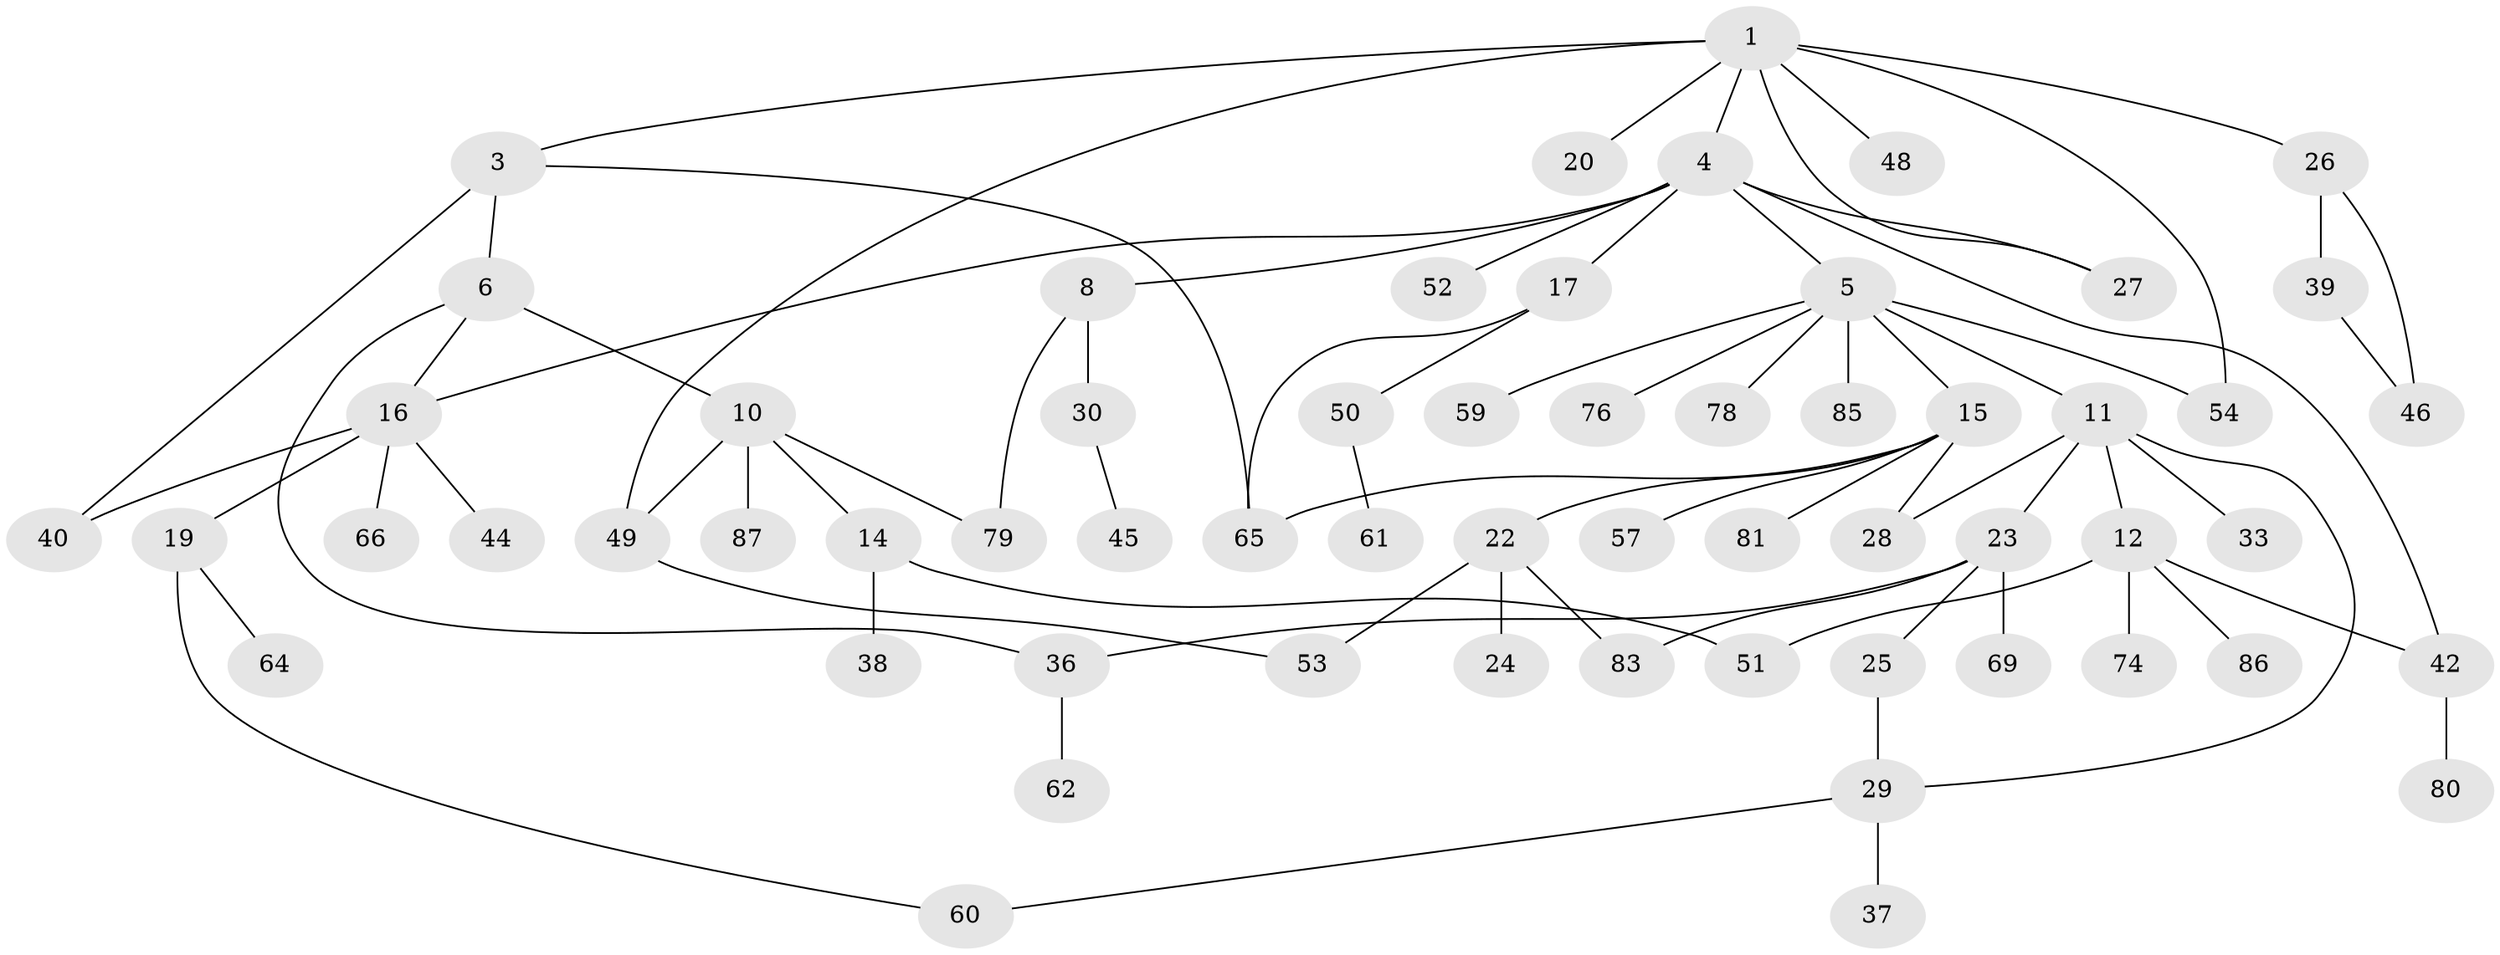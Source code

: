 // original degree distribution, {6: 0.03409090909090909, 4: 0.11363636363636363, 7: 0.022727272727272728, 2: 0.23863636363636365, 5: 0.03409090909090909, 3: 0.18181818181818182, 1: 0.375}
// Generated by graph-tools (version 1.1) at 2025/41/03/06/25 10:41:25]
// undirected, 60 vertices, 76 edges
graph export_dot {
graph [start="1"]
  node [color=gray90,style=filled];
  1 [super="+2"];
  3;
  4 [super="+34"];
  5 [super="+7"];
  6 [super="+9"];
  8 [super="+77"];
  10 [super="+35"];
  11 [super="+13"];
  12 [super="+18"];
  14 [super="+21"];
  15 [super="+73"];
  16 [super="+31"];
  17 [super="+55"];
  19;
  20 [super="+47"];
  22 [super="+43"];
  23 [super="+67"];
  24;
  25 [super="+72"];
  26;
  27;
  28;
  29 [super="+56"];
  30 [super="+32"];
  33;
  36 [super="+84"];
  37 [super="+68"];
  38;
  39 [super="+82"];
  40 [super="+41"];
  42;
  44;
  45 [super="+88"];
  46;
  48;
  49 [super="+63"];
  50;
  51 [super="+70"];
  52;
  53;
  54 [super="+58"];
  57;
  59;
  60 [super="+71"];
  61;
  62;
  64;
  65 [super="+75"];
  66;
  69;
  74;
  76;
  78;
  79;
  80;
  81;
  83;
  85;
  86;
  87;
  1 -- 4;
  1 -- 20;
  1 -- 27;
  1 -- 48;
  1 -- 54;
  1 -- 26;
  1 -- 3;
  1 -- 49;
  3 -- 6;
  3 -- 40;
  3 -- 65;
  4 -- 5;
  4 -- 8;
  4 -- 16;
  4 -- 17;
  4 -- 42;
  4 -- 27;
  4 -- 52;
  5 -- 15;
  5 -- 85;
  5 -- 54 [weight=2];
  5 -- 59;
  5 -- 11;
  5 -- 76;
  5 -- 78;
  6 -- 36;
  6 -- 16;
  6 -- 10;
  8 -- 30;
  8 -- 79;
  10 -- 14;
  10 -- 49;
  10 -- 87;
  10 -- 79;
  11 -- 12;
  11 -- 23;
  11 -- 29;
  11 -- 33;
  11 -- 28;
  12 -- 51;
  12 -- 42;
  12 -- 74;
  12 -- 86;
  14 -- 38;
  14 -- 51;
  15 -- 22;
  15 -- 57;
  15 -- 28;
  15 -- 65;
  15 -- 81;
  16 -- 19;
  16 -- 44;
  16 -- 66;
  16 -- 40;
  17 -- 50;
  17 -- 65;
  19 -- 60;
  19 -- 64;
  22 -- 24;
  22 -- 53;
  22 -- 83;
  23 -- 25;
  23 -- 36;
  23 -- 69;
  23 -- 83;
  25 -- 29;
  26 -- 39;
  26 -- 46;
  29 -- 37;
  29 -- 60;
  30 -- 45;
  36 -- 62;
  39 -- 46;
  42 -- 80;
  49 -- 53;
  50 -- 61;
}
